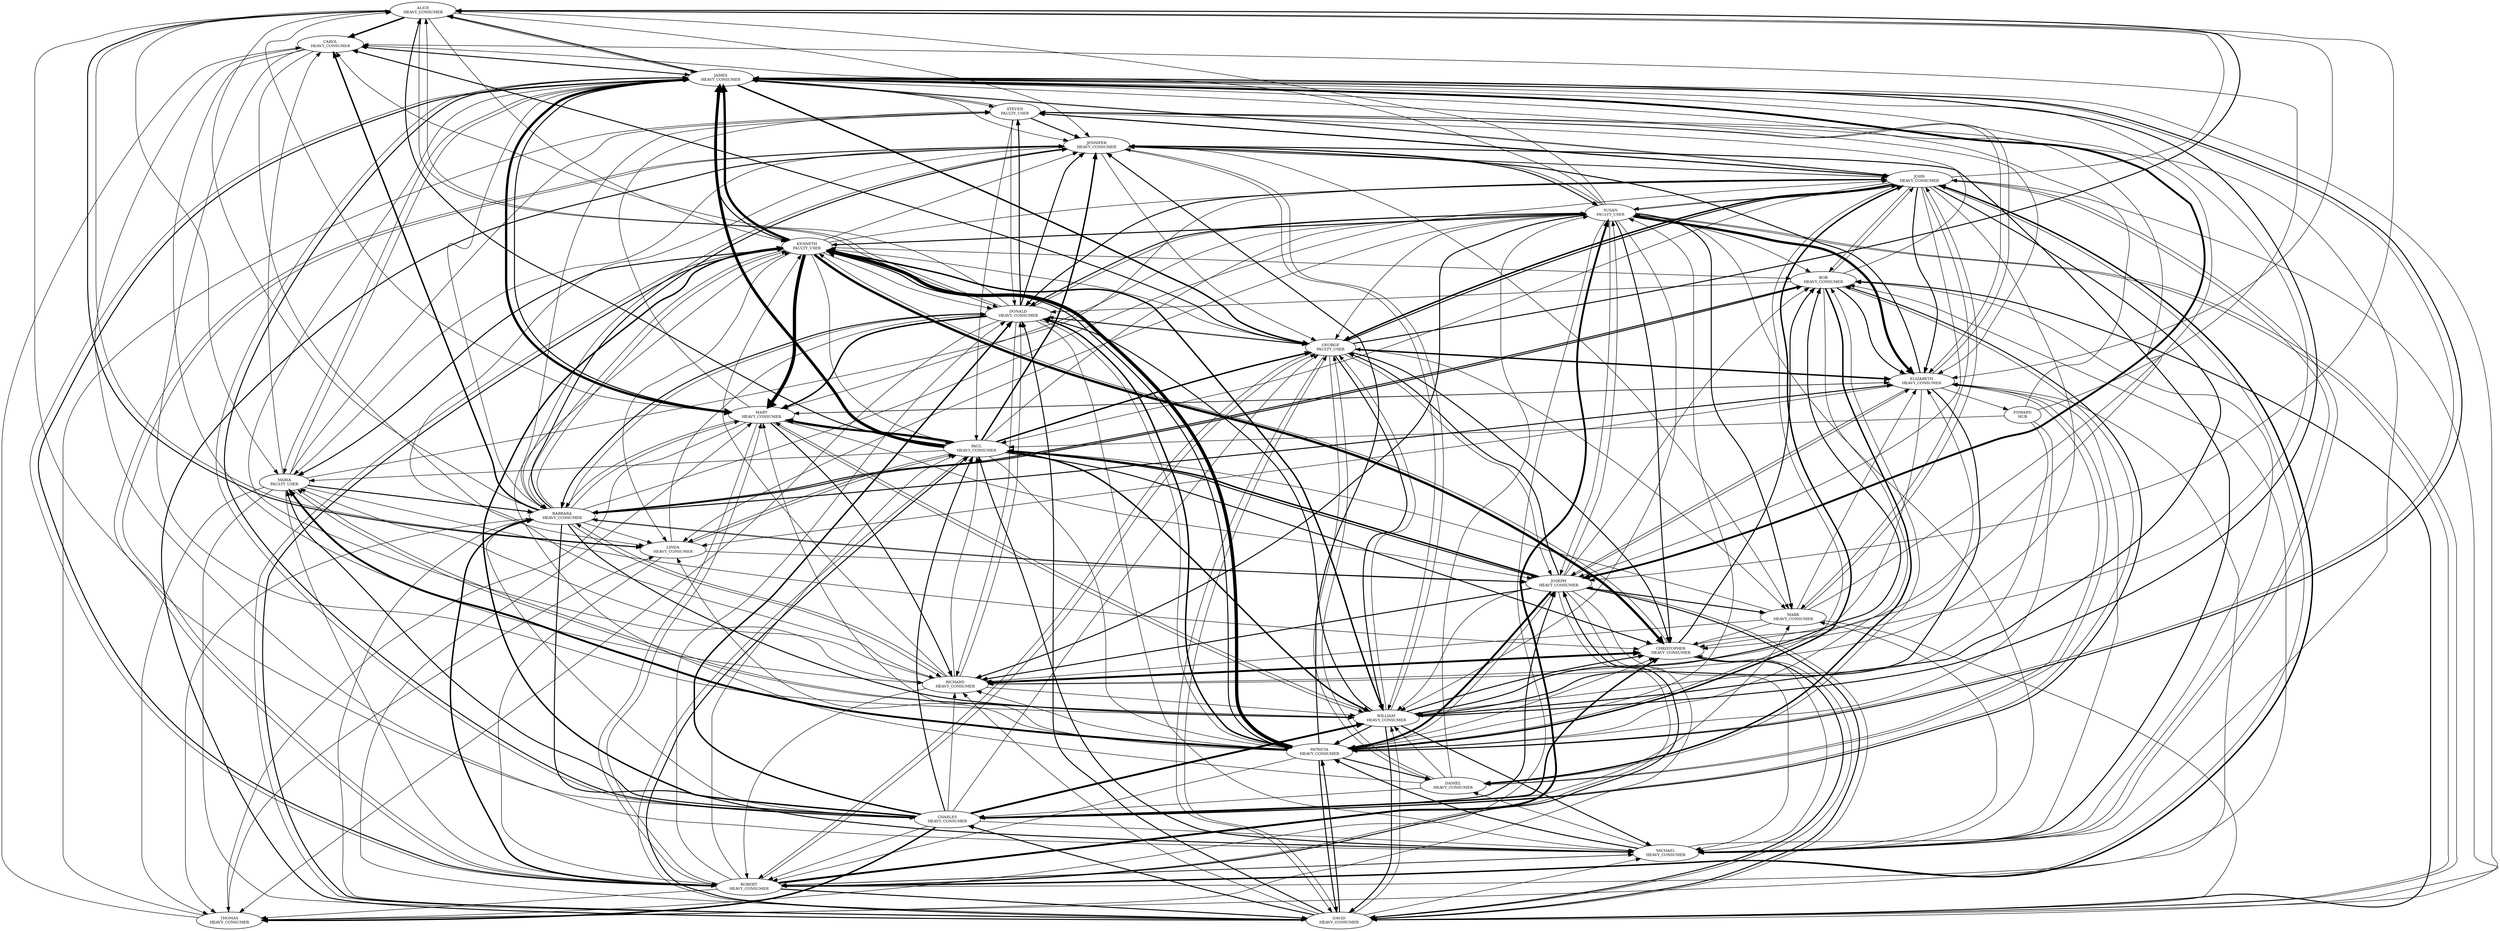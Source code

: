 // Template
digraph {
	overlap=scale
	"0xF463E88D09" [label="ALICE
HEAVY_CONSUMER" fontsize=8]
	"0xD53E7D009A" [label="BOB
HEAVY_CONSUMER" fontsize=8]
	"0x339710514C" [label="CAROL
HEAVY_CONSUMER" fontsize=8]
	"0x5B2C90D820" [label="JAMES
HEAVY_CONSUMER" fontsize=8]
	"0x16E4CEEF04" [label="JOHN
HEAVY_CONSUMER" fontsize=8]
	"0xDA700C85CC" [label="ROBERT
HEAVY_CONSUMER" fontsize=8]
	"0xFB5674F7E6" [label="MICHAEL
HEAVY_CONSUMER" fontsize=8]
	"0xC37F8252CD" [label="MARY
HEAVY_CONSUMER" fontsize=8]
	"0x23AEB15F70" [label="WILLIAM
HEAVY_CONSUMER" fontsize=8]
	"0x9A108FE807" [label="DAVID
HEAVY_CONSUMER" fontsize=8]
	"0x968AAE60F7" [label="RICHARD
HEAVY_CONSUMER" fontsize=8]
	"0xF3DF127340" [label="CHARLES
HEAVY_CONSUMER" fontsize=8]
	"0x86C21F571B" [label="JOSEPH
HEAVY_CONSUMER" fontsize=8]
	"0xB4C3A99C08" [label="THOMAS
HEAVY_CONSUMER" fontsize=8]
	"0xDA465AE71F" [label="PATRICIA
HEAVY_CONSUMER" fontsize=8]
	"0x352A5726CA" [label="CHRISTOPHER
HEAVY_CONSUMER" fontsize=8]
	"0xC8ED592494" [label="LINDA
HEAVY_CONSUMER" fontsize=8]
	"0x1438DDC46A" [label="BARBARA
HEAVY_CONSUMER" fontsize=8]
	"0x1BACB17B07" [label="DANIEL
HEAVY_CONSUMER" fontsize=8]
	"0x89E9E9BAC3" [label="PAUL
HEAVY_CONSUMER" fontsize=8]
	"0x606B24A8A7" [label="MARK
HEAVY_CONSUMER" fontsize=8]
	"0x51D22E500A" [label="ELIZABETH
HEAVY_CONSUMER" fontsize=8]
	"0xC6827D857C" [label="DONALD
HEAVY_CONSUMER" fontsize=8]
	"0x09A87472A9" [label="JENNIFER
HEAVY_CONSUMER" fontsize=8]
	"0x3981F34292" [label="GEORGE
FAULTY_USER" fontsize=8]
	"0x87478789F4" [label="MARIA
FAULTY_USER" fontsize=8]
	"0x706A468649" [label="KENNETH
FAULTY_USER" fontsize=8]
	"0xEEAEAEF4D3" [label="SUSAN
FAULTY_USER" fontsize=8]
	"0x7409099AA0" [label="STEVEN
FAULTY_USER" fontsize=8]
	"0xA42A97EB2F" [label="EDWARD
HUB" fontsize=8]
	"0xD53E7D009A" -> "0x1BACB17B07" [penwidth=3]
	"0xDA700C85CC" -> "0xD53E7D009A" [penwidth=1]
	"0xEEAEAEF4D3" -> "0x23AEB15F70" [penwidth=1]
	"0xB4C3A99C08" -> "0xC8ED592494" [penwidth=1]
	"0xEEAEAEF4D3" -> "0x51D22E500A" [penwidth=5]
	"0x23AEB15F70" -> "0xFB5674F7E6" [penwidth=2]
	"0x1438DDC46A" -> "0xC8ED592494" [penwidth=1]
	"0x5B2C90D820" -> "0xF3DF127340" [penwidth=1]
	"0x16E4CEEF04" -> "0xF463E88D09" [penwidth=1]
	"0x16E4CEEF04" -> "0x86C21F571B" [penwidth=1]
	"0xDA700C85CC" -> "0x86C21F571B" [penwidth=2]
	"0x3981F34292" -> "0x51D22E500A" [penwidth=3]
	"0xF463E88D09" -> "0x339710514C" [penwidth=3]
	"0x706A468649" -> "0x16E4CEEF04" [penwidth=1]
	"0xEEAEAEF4D3" -> "0x09A87472A9" [penwidth=1]
	"0x89E9E9BAC3" -> "0x86C21F571B" [penwidth=2]
	"0x86C21F571B" -> "0x9A108FE807" [penwidth=2]
	"0x706A468649" -> "0xD53E7D009A" [penwidth=1]
	"0x16E4CEEF04" -> "0xD53E7D009A" [penwidth=1]
	"0x968AAE60F7" -> "0x87478789F4" [penwidth=1]
	"0x5B2C90D820" -> "0x86C21F571B" [penwidth=4]
	"0x1438DDC46A" -> "0x09A87472A9" [penwidth=2]
	"0x3981F34292" -> "0x352A5726CA" [penwidth=2]
	"0xF3DF127340" -> "0x706A468649" [penwidth=3]
	"0x23AEB15F70" -> "0xD53E7D009A" [penwidth=2]
	"0x706A468649" -> "0x5B2C90D820" [penwidth=5]
	"0xFB5674F7E6" -> "0x1BACB17B07" [penwidth=1]
	"0x89E9E9BAC3" -> "0xDA465AE71F" [penwidth=1]
	"0x86C21F571B" -> "0x89E9E9BAC3" [penwidth=3]
	"0x352A5726CA" -> "0x7409099AA0" [penwidth=1]
	"0x1BACB17B07" -> "0x3981F34292" [penwidth=1]
	"0x706A468649" -> "0xC37F8252CD" [penwidth=7]
	"0xC6827D857C" -> "0x968AAE60F7" [penwidth=1]
	"0x5B2C90D820" -> "0xC37F8252CD" [penwidth=5]
	"0x5B2C90D820" -> "0x3981F34292" [penwidth=3]
	"0x606B24A8A7" -> "0x968AAE60F7" [penwidth=1]
	"0x16E4CEEF04" -> "0x3981F34292" [penwidth=3]
	"0x706A468649" -> "0x352A5726CA" [penwidth=5]
	"0x1BACB17B07" -> "0xF3DF127340" [penwidth=1]
	"0xEEAEAEF4D3" -> "0xB4C3A99C08" [penwidth=1]
	"0x1438DDC46A" -> "0xC6827D857C" [penwidth=1]
	"0x86C21F571B" -> "0xDA465AE71F" [penwidth=4]
	"0xDA700C85CC" -> "0x9A108FE807" [penwidth=2]
	"0xF463E88D09" -> "0xC8ED592494" [penwidth=2]
	"0x09A87472A9" -> "0xDA700C85CC" [penwidth=1]
	"0xDA700C85CC" -> "0xB4C3A99C08" [penwidth=1]
	"0x23AEB15F70" -> "0x87478789F4" [penwidth=1]
	"0xC6827D857C" -> "0xC37F8252CD" [penwidth=3]
	"0x968AAE60F7" -> "0xC6827D857C" [penwidth=1]
	"0x86C21F571B" -> "0xFB5674F7E6" [penwidth=1]
	"0x89E9E9BAC3" -> "0x23AEB15F70" [penwidth=3]
	"0x9A108FE807" -> "0x1438DDC46A" [penwidth=1]
	"0x16E4CEEF04" -> "0x968AAE60F7" [penwidth=1]
	"0xFB5674F7E6" -> "0xDA465AE71F" [penwidth=2]
	"0x16E4CEEF04" -> "0x23AEB15F70" [penwidth=2]
	"0xEEAEAEF4D3" -> "0x606B24A8A7" [penwidth=2]
	"0x7409099AA0" -> "0x89E9E9BAC3" [penwidth=1]
	"0x89E9E9BAC3" -> "0x87478789F4" [penwidth=1]
	"0x3981F34292" -> "0x339710514C" [penwidth=2]
	"0xEEAEAEF4D3" -> "0x352A5726CA" [penwidth=2]
	"0xF3DF127340" -> "0xB4C3A99C08" [penwidth=3]
	"0x89E9E9BAC3" -> "0x352A5726CA" [penwidth=2]
	"0xD53E7D009A" -> "0x51D22E500A" [penwidth=2]
	"0xF3DF127340" -> "0x352A5726CA" [penwidth=3]
	"0x1438DDC46A" -> "0x968AAE60F7" [penwidth=1]
	"0xD53E7D009A" -> "0x16E4CEEF04" [penwidth=1]
	"0xC6827D857C" -> "0x09A87472A9" [penwidth=2]
	"0x9A108FE807" -> "0xD53E7D009A" [penwidth=2]
	"0x5B2C90D820" -> "0x706A468649" [penwidth=2]
	"0x1438DDC46A" -> "0x706A468649" [penwidth=1]
	"0xD53E7D009A" -> "0x1438DDC46A" [penwidth=2]
	"0x352A5726CA" -> "0x968AAE60F7" [penwidth=1]
	"0x89E9E9BAC3" -> "0xF463E88D09" [penwidth=2]
	"0x23AEB15F70" -> "0x3981F34292" [penwidth=1]
	"0x87478789F4" -> "0x5B2C90D820" [penwidth=1]
	"0x09A87472A9" -> "0x1438DDC46A" [penwidth=1]
	"0xFB5674F7E6" -> "0xDA700C85CC" [penwidth=1]
	"0x89E9E9BAC3" -> "0x3981F34292" [penwidth=3]
	"0xF3DF127340" -> "0xC6827D857C" [penwidth=3]
	"0xDA465AE71F" -> "0x87478789F4" [penwidth=4]
	"0xEEAEAEF4D3" -> "0xFB5674F7E6" [penwidth=1]
	"0x89E9E9BAC3" -> "0x09A87472A9" [penwidth=3]
	"0xFB5674F7E6" -> "0x606B24A8A7" [penwidth=1]
	"0xDA465AE71F" -> "0x706A468649" [penwidth=7]
	"0x16E4CEEF04" -> "0x09A87472A9" [penwidth=1]
	"0xF3DF127340" -> "0xDA700C85CC" [penwidth=1]
	"0xEEAEAEF4D3" -> "0x16E4CEEF04" [penwidth=1]
	"0xC8ED592494" -> "0x86C21F571B" [penwidth=1]
	"0xC6827D857C" -> "0xB4C3A99C08" [penwidth=1]
	"0x706A468649" -> "0x23AEB15F70" [penwidth=3]
	"0x51D22E500A" -> "0x86C21F571B" [penwidth=1]
	"0x3981F34292" -> "0x1BACB17B07" [penwidth=1]
	"0x1438DDC46A" -> "0xB4C3A99C08" [penwidth=1]
	"0x16E4CEEF04" -> "0x606B24A8A7" [penwidth=1]
	"0xC6827D857C" -> "0xFB5674F7E6" [penwidth=1]
	"0xF3DF127340" -> "0x3981F34292" [penwidth=1]
	"0xD53E7D009A" -> "0xDA465AE71F" [penwidth=1]
	"0x339710514C" -> "0x5B2C90D820" [penwidth=1]
	"0x23AEB15F70" -> "0x09A87472A9" [penwidth=1]
	"0x968AAE60F7" -> "0x352A5726CA" [penwidth=4]
	"0x86C21F571B" -> "0x968AAE60F7" [penwidth=2]
	"0x89E9E9BAC3" -> "0x9A108FE807" [penwidth=1]
	"0x5B2C90D820" -> "0x339710514C" [penwidth=1]
	"0xC37F8252CD" -> "0x1438DDC46A" [penwidth=1]
	"0xDA700C85CC" -> "0x09A87472A9" [penwidth=1]
	"0xA42A97EB2F" -> "0xDA465AE71F" [penwidth=1]
	"0xF3DF127340" -> "0x87478789F4" [penwidth=2]
	"0xDA465AE71F" -> "0x16E4CEEF04" [penwidth=3]
	"0x23AEB15F70" -> "0xC6827D857C" [penwidth=2]
	"0x1438DDC46A" -> "0xFB5674F7E6" [penwidth=2]
	"0x16E4CEEF04" -> "0x5B2C90D820" [penwidth=1]
	"0x87478789F4" -> "0x352A5726CA" [penwidth=1]
	"0x1BACB17B07" -> "0x51D22E500A" [penwidth=1]
	"0xF463E88D09" -> "0xC6827D857C" [penwidth=1]
	"0xEEAEAEF4D3" -> "0xC6827D857C" [penwidth=2]
	"0xF3DF127340" -> "0x5B2C90D820" [penwidth=2]
	"0xDA465AE71F" -> "0x1BACB17B07" [penwidth=2]
	"0x3981F34292" -> "0xDA700C85CC" [penwidth=1]
	"0xA42A97EB2F" -> "0x89E9E9BAC3" [penwidth=1]
	"0xC37F8252CD" -> "0x23AEB15F70" [penwidth=1]
	"0x51D22E500A" -> "0x23AEB15F70" [penwidth=2]
	"0x9A108FE807" -> "0x706A468649" [penwidth=2]
	"0xFB5674F7E6" -> "0x7409099AA0" [penwidth=1]
	"0x16E4CEEF04" -> "0x51D22E500A" [penwidth=2]
	"0x1BACB17B07" -> "0x23AEB15F70" [penwidth=1]
	"0x706A468649" -> "0x89E9E9BAC3" [penwidth=1]
	"0x1438DDC46A" -> "0xF463E88D09" [penwidth=1]
	"0x9A108FE807" -> "0xEEAEAEF4D3" [penwidth=1]
	"0x09A87472A9" -> "0x606B24A8A7" [penwidth=1]
	"0xC8ED592494" -> "0xC6827D857C" [penwidth=1]
	"0x9A108FE807" -> "0x86C21F571B" [penwidth=1]
	"0x86C21F571B" -> "0x1438DDC46A" [penwidth=1]
	"0xC37F8252CD" -> "0x5B2C90D820" [penwidth=2]
	"0x339710514C" -> "0x23AEB15F70" [penwidth=1]
	"0xDA465AE71F" -> "0x352A5726CA" [penwidth=1]
	"0x09A87472A9" -> "0xFB5674F7E6" [penwidth=2]
	"0xC6827D857C" -> "0xF463E88D09" [penwidth=1]
	"0xDA465AE71F" -> "0xC6827D857C" [penwidth=3]
	"0x23AEB15F70" -> "0xDA465AE71F" [penwidth=2]
	"0x89E9E9BAC3" -> "0x5B2C90D820" [penwidth=6]
	"0x5B2C90D820" -> "0xDA700C85CC" [penwidth=1]
	"0x23AEB15F70" -> "0x9A108FE807" [penwidth=2]
	"0x606B24A8A7" -> "0x352A5726CA" [penwidth=1]
	"0xEEAEAEF4D3" -> "0xC8ED592494" [penwidth=1]
	"0xDA700C85CC" -> "0x1438DDC46A" [penwidth=3]
	"0x1438DDC46A" -> "0x7409099AA0" [penwidth=1]
	"0x86C21F571B" -> "0xDA700C85CC" [penwidth=1]
	"0xC8ED592494" -> "0xDA700C85CC" [penwidth=1]
	"0x1438DDC46A" -> "0x51D22E500A" [penwidth=2]
	"0xB4C3A99C08" -> "0x51D22E500A" [penwidth=1]
	"0x5B2C90D820" -> "0xDA465AE71F" [penwidth=1]
	"0xDA700C85CC" -> "0xFB5674F7E6" [penwidth=1]
	"0xF3DF127340" -> "0x23AEB15F70" [penwidth=4]
	"0xB4C3A99C08" -> "0x339710514C" [penwidth=1]
	"0x09A87472A9" -> "0x3981F34292" [penwidth=1]
	"0x87478789F4" -> "0xB4C3A99C08" [penwidth=1]
	"0x3981F34292" -> "0x16E4CEEF04" [penwidth=2]
	"0x3981F34292" -> "0xF463E88D09" [penwidth=2]
	"0xEEAEAEF4D3" -> "0x339710514C" [penwidth=1]
	"0xF3DF127340" -> "0x86C21F571B" [penwidth=2]
	"0x09A87472A9" -> "0xEEAEAEF4D3" [penwidth=2]
	"0x16E4CEEF04" -> "0xC6827D857C" [penwidth=2]
	"0xEEAEAEF4D3" -> "0xD53E7D009A" [penwidth=1]
	"0xF3DF127340" -> "0x1438DDC46A" [penwidth=1]
	"0x89E9E9BAC3" -> "0xEEAEAEF4D3" [penwidth=1]
	"0xDA700C85CC" -> "0x16E4CEEF04" [penwidth=3]
	"0x1438DDC46A" -> "0x5B2C90D820" [penwidth=1]
	"0x9A108FE807" -> "0x968AAE60F7" [penwidth=1]
	"0x1BACB17B07" -> "0xEEAEAEF4D3" [penwidth=1]
	"0xB4C3A99C08" -> "0x7409099AA0" [penwidth=1]
	"0x352A5726CA" -> "0xD53E7D009A" [penwidth=2]
	"0x1438DDC46A" -> "0x86C21F571B" [penwidth=1]
	"0xEEAEAEF4D3" -> "0x9A108FE807" [penwidth=1]
	"0x9A108FE807" -> "0x3981F34292" [penwidth=1]
	"0x7409099AA0" -> "0xC6827D857C" [penwidth=1]
	"0x16E4CEEF04" -> "0x7409099AA0" [penwidth=2]
	"0xEEAEAEF4D3" -> "0x968AAE60F7" [penwidth=2]
	"0x706A468649" -> "0x09A87472A9" [penwidth=1]
	"0xFB5674F7E6" -> "0x51D22E500A" [penwidth=1]
	"0x9A108FE807" -> "0xC6827D857C" [penwidth=2]
	"0x23AEB15F70" -> "0x5B2C90D820" [penwidth=2]
	"0xA42A97EB2F" -> "0x339710514C" [penwidth=1]
	"0x5B2C90D820" -> "0x7409099AA0" [penwidth=1]
	"0x1BACB17B07" -> "0x706A468649" [penwidth=1]
	"0xDA700C85CC" -> "0x5B2C90D820" [penwidth=2]
	"0x7409099AA0" -> "0x5B2C90D820" [penwidth=1]
	"0x86C21F571B" -> "0x3981F34292" [penwidth=2]
	"0x352A5726CA" -> "0xFB5674F7E6" [penwidth=1]
	"0xC37F8252CD" -> "0xF463E88D09" [penwidth=1]
	"0xC37F8252CD" -> "0xDA700C85CC" [penwidth=1]
	"0x9A108FE807" -> "0xF3DF127340" [penwidth=2]
	"0xDA465AE71F" -> "0xEEAEAEF4D3" [penwidth=1]
	"0x51D22E500A" -> "0xA42A97EB2F" [penwidth=1]
	"0x09A87472A9" -> "0x16E4CEEF04" [penwidth=1]
	"0xD53E7D009A" -> "0xF3DF127340" [penwidth=1]
	"0xDA700C85CC" -> "0xEEAEAEF4D3" [penwidth=4]
	"0x1438DDC46A" -> "0x16E4CEEF04" [penwidth=1]
	"0x3981F34292" -> "0x706A468649" [penwidth=1]
	"0x1438DDC46A" -> "0xD53E7D009A" [penwidth=2]
	"0x1BACB17B07" -> "0xD53E7D009A" [penwidth=1]
	"0xC6827D857C" -> "0xDA465AE71F" [penwidth=1]
	"0xF3DF127340" -> "0x606B24A8A7" [penwidth=1]
	"0xC37F8252CD" -> "0x51D22E500A" [penwidth=1]
	"0xDA465AE71F" -> "0x5B2C90D820" [penwidth=2]
	"0x706A468649" -> "0x1438DDC46A" [penwidth=1]
	"0x9A108FE807" -> "0x09A87472A9" [penwidth=2]
	"0x1438DDC46A" -> "0x23AEB15F70" [penwidth=2]
	"0xF3DF127340" -> "0x89E9E9BAC3" [penwidth=2]
	"0xF3DF127340" -> "0xD53E7D009A" [penwidth=2]
	"0x51D22E500A" -> "0xC37F8252CD" [penwidth=1]
	"0xFB5674F7E6" -> "0x16E4CEEF04" [penwidth=1]
	"0xDA465AE71F" -> "0xC8ED592494" [penwidth=1]
	"0x7409099AA0" -> "0x16E4CEEF04" [penwidth=1]
	"0xFB5674F7E6" -> "0x89E9E9BAC3" [penwidth=2]
	"0x87478789F4" -> "0x9A108FE807" [penwidth=1]
	"0x1438DDC46A" -> "0x339710514C" [penwidth=3]
	"0xDA465AE71F" -> "0x9A108FE807" [penwidth=2]
	"0xA42A97EB2F" -> "0x23AEB15F70" [penwidth=1]
	"0x86C21F571B" -> "0x23AEB15F70" [penwidth=1]
	"0x352A5726CA" -> "0x9A108FE807" [penwidth=2]
	"0xF463E88D09" -> "0xF3DF127340" [penwidth=1]
	"0x86C21F571B" -> "0x606B24A8A7" [penwidth=2]
	"0xF3DF127340" -> "0xFB5674F7E6" [penwidth=1]
	"0xC37F8252CD" -> "0x89E9E9BAC3" [penwidth=1]
	"0x5B2C90D820" -> "0x352A5726CA" [penwidth=1]
	"0xDA465AE71F" -> "0xDA700C85CC" [penwidth=1]
	"0x5B2C90D820" -> "0xF463E88D09" [penwidth=2]
	"0xF463E88D09" -> "0x86C21F571B" [penwidth=1]
	"0x7409099AA0" -> "0x51D22E500A" [penwidth=1]
	"0x51D22E500A" -> "0x09A87472A9" [penwidth=2]
	"0x606B24A8A7" -> "0x89E9E9BAC3" [penwidth=1]
	"0x9A108FE807" -> "0x352A5726CA" [penwidth=1]
	"0xC6827D857C" -> "0x1438DDC46A" [penwidth=2]
	"0xDA465AE71F" -> "0x86C21F571B" [penwidth=1]
	"0xC8ED592494" -> "0x89E9E9BAC3" [penwidth=1]
	"0x606B24A8A7" -> "0x16E4CEEF04" [penwidth=1]
	"0xD53E7D009A" -> "0x7409099AA0" [penwidth=1]
	"0x89E9E9BAC3" -> "0xC37F8252CD" [penwidth=4]
	"0x606B24A8A7" -> "0x51D22E500A" [penwidth=1]
	"0x706A468649" -> "0xC8ED592494" [penwidth=1]
	"0xDA465AE71F" -> "0xC37F8252CD" [penwidth=1]
	"0x339710514C" -> "0xFB5674F7E6" [penwidth=1]
	"0xC37F8252CD" -> "0x968AAE60F7" [penwidth=2]
	"0x9A108FE807" -> "0x89E9E9BAC3" [penwidth=2]
	"0x968AAE60F7" -> "0x23AEB15F70" [penwidth=1]
	"0x16E4CEEF04" -> "0xEEAEAEF4D3" [penwidth=1]
	"0x606B24A8A7" -> "0x5B2C90D820" [penwidth=1]
	"0x706A468649" -> "0xDA465AE71F" [penwidth=2]
	"0x87478789F4" -> "0x23AEB15F70" [penwidth=1]
	"0xF3DF127340" -> "0x968AAE60F7" [penwidth=1]
	"0x09A87472A9" -> "0x87478789F4" [penwidth=1]
	"0x51D22E500A" -> "0x7409099AA0" [penwidth=1]
	"0xEEAEAEF4D3" -> "0xC37F8252CD" [penwidth=1]
	"0x23AEB15F70" -> "0x352A5726CA" [penwidth=2]
	"0x5B2C90D820" -> "0x16E4CEEF04" [penwidth=1]
	"0x87478789F4" -> "0x339710514C" [penwidth=1]
	"0xC6827D857C" -> "0x339710514C" [penwidth=1]
	"0x339710514C" -> "0xC8ED592494" [penwidth=1]
	"0xC6827D857C" -> "0x7409099AA0" [penwidth=2]
	"0x86C21F571B" -> "0xB4C3A99C08" [penwidth=1]
	"0xC6827D857C" -> "0xEEAEAEF4D3" [penwidth=1]
	"0xC6827D857C" -> "0x3981F34292" [penwidth=1]
	"0x16E4CEEF04" -> "0xDA700C85CC" [penwidth=1]
	"0x09A87472A9" -> "0x968AAE60F7" [penwidth=1]
	"0x87478789F4" -> "0x1438DDC46A" [penwidth=2]
	"0xA42A97EB2F" -> "0x5B2C90D820" [penwidth=1]
	"0xDA700C85CC" -> "0x89E9E9BAC3" [penwidth=1]
	"0x3981F34292" -> "0x86C21F571B" [penwidth=1]
	"0x606B24A8A7" -> "0x9A108FE807" [penwidth=1]
	"0xEEAEAEF4D3" -> "0x86C21F571B" [penwidth=1]
	"0x9A108FE807" -> "0xDA465AE71F" [penwidth=2]
	"0xFB5674F7E6" -> "0xD53E7D009A" [penwidth=1]
	"0x706A468649" -> "0x9A108FE807" [penwidth=1]
	"0x3981F34292" -> "0x23AEB15F70" [penwidth=2]
	"0xDA700C85CC" -> "0xC6827D857C" [penwidth=1]
	"0x3981F34292" -> "0xC6827D857C" [penwidth=1]
	"0x968AAE60F7" -> "0x51D22E500A" [penwidth=1]
	"0xD53E7D009A" -> "0xC6827D857C" [penwidth=1]
	"0x5B2C90D820" -> "0x09A87472A9" [penwidth=1]
	"0x9A108FE807" -> "0x23AEB15F70" [penwidth=1]
	"0xDA700C85CC" -> "0x3981F34292" [penwidth=1]
	"0x3981F34292" -> "0x606B24A8A7" [penwidth=1]
	"0x1438DDC46A" -> "0xC37F8252CD" [penwidth=1]
	"0xDA465AE71F" -> "0x09A87472A9" [penwidth=2]
	"0xC37F8252CD" -> "0x7409099AA0" [penwidth=1]
	"0x86C21F571B" -> "0x51D22E500A" [penwidth=1]
	"0x7409099AA0" -> "0x09A87472A9" [penwidth=2]
	"0x339710514C" -> "0x968AAE60F7" [penwidth=1]
	"0xF463E88D09" -> "0x09A87472A9" [penwidth=1]
	"0x16E4CEEF04" -> "0xFB5674F7E6" [penwidth=1]
	"0x968AAE60F7" -> "0x5B2C90D820" [penwidth=1]
	"0x352A5726CA" -> "0x706A468649" [penwidth=1]
	"0x51D22E500A" -> "0x1BACB17B07" [penwidth=1]
	"0xDA465AE71F" -> "0x968AAE60F7" [penwidth=1]
	"0xF463E88D09" -> "0x5B2C90D820" [penwidth=1]
	"0xF463E88D09" -> "0x87478789F4" [penwidth=1]
	"0x3981F34292" -> "0x9A108FE807" [penwidth=1]
	"0x968AAE60F7" -> "0x706A468649" [penwidth=1]
	"0x9A108FE807" -> "0xFB5674F7E6" [penwidth=1]
	"0x706A468649" -> "0x87478789F4" [penwidth=2]
	"0x16E4CEEF04" -> "0x89E9E9BAC3" [penwidth=1]
	"0x9A108FE807" -> "0x5B2C90D820" [penwidth=1]
	"0xC37F8252CD" -> "0xB4C3A99C08" [penwidth=1]
	"0x87478789F4" -> "0x16E4CEEF04" [penwidth=1]
	"0x706A468649" -> "0xEEAEAEF4D3" [penwidth=2]
	"0xEEAEAEF4D3" -> "0xF463E88D09" [penwidth=1]
	"0x9A108FE807" -> "0x16E4CEEF04" [penwidth=1]
	"0x51D22E500A" -> "0x352A5726CA" [penwidth=1]
	"0xF463E88D09" -> "0x706A468649" [penwidth=1]
	"0x968AAE60F7" -> "0xDA700C85CC" [penwidth=1]
	"0x706A468649" -> "0xC6827D857C" [penwidth=1]
	"0x23AEB15F70" -> "0xC37F8252CD" [penwidth=1]
	"0xC37F8252CD" -> "0x86C21F571B" [penwidth=1]
	"0x89E9E9BAC3" -> "0xC8ED592494" [penwidth=1]
	"0x16E4CEEF04" -> "0xDA465AE71F" [penwidth=1]
	"0xEEAEAEF4D3" -> "0x706A468649" [penwidth=1]
	"0x968AAE60F7" -> "0x1438DDC46A" [penwidth=1]
	"0x86C21F571B" -> "0xEEAEAEF4D3" [penwidth=1]
	"0x9A108FE807" -> "0xC37F8252CD" [penwidth=1]
	"0x5B2C90D820" -> "0x51D22E500A" [penwidth=1]
	"0xDA700C85CC" -> "0xC37F8252CD" [penwidth=1]
	"0x87478789F4" -> "0x7409099AA0" [penwidth=1]
	"0xC8ED592494" -> "0xF463E88D09" [penwidth=1]
	"0x5B2C90D820" -> "0x87478789F4" [penwidth=1]
	"0x86C21F571B" -> "0xD53E7D009A" [penwidth=1]
	"0x51D22E500A" -> "0xC8ED592494" [penwidth=1]
	"0x09A87472A9" -> "0x23AEB15F70" [penwidth=1]
	"0xF463E88D09" -> "0x51D22E500A" [penwidth=1]
	"0xEEAEAEF4D3" -> "0x3981F34292" [penwidth=1]
	"0x87478789F4" -> "0xDA700C85CC" [penwidth=1]
	"0x51D22E500A" -> "0x3981F34292" [penwidth=1]
	"0x968AAE60F7" -> "0x89E9E9BAC3" [penwidth=1]
}
